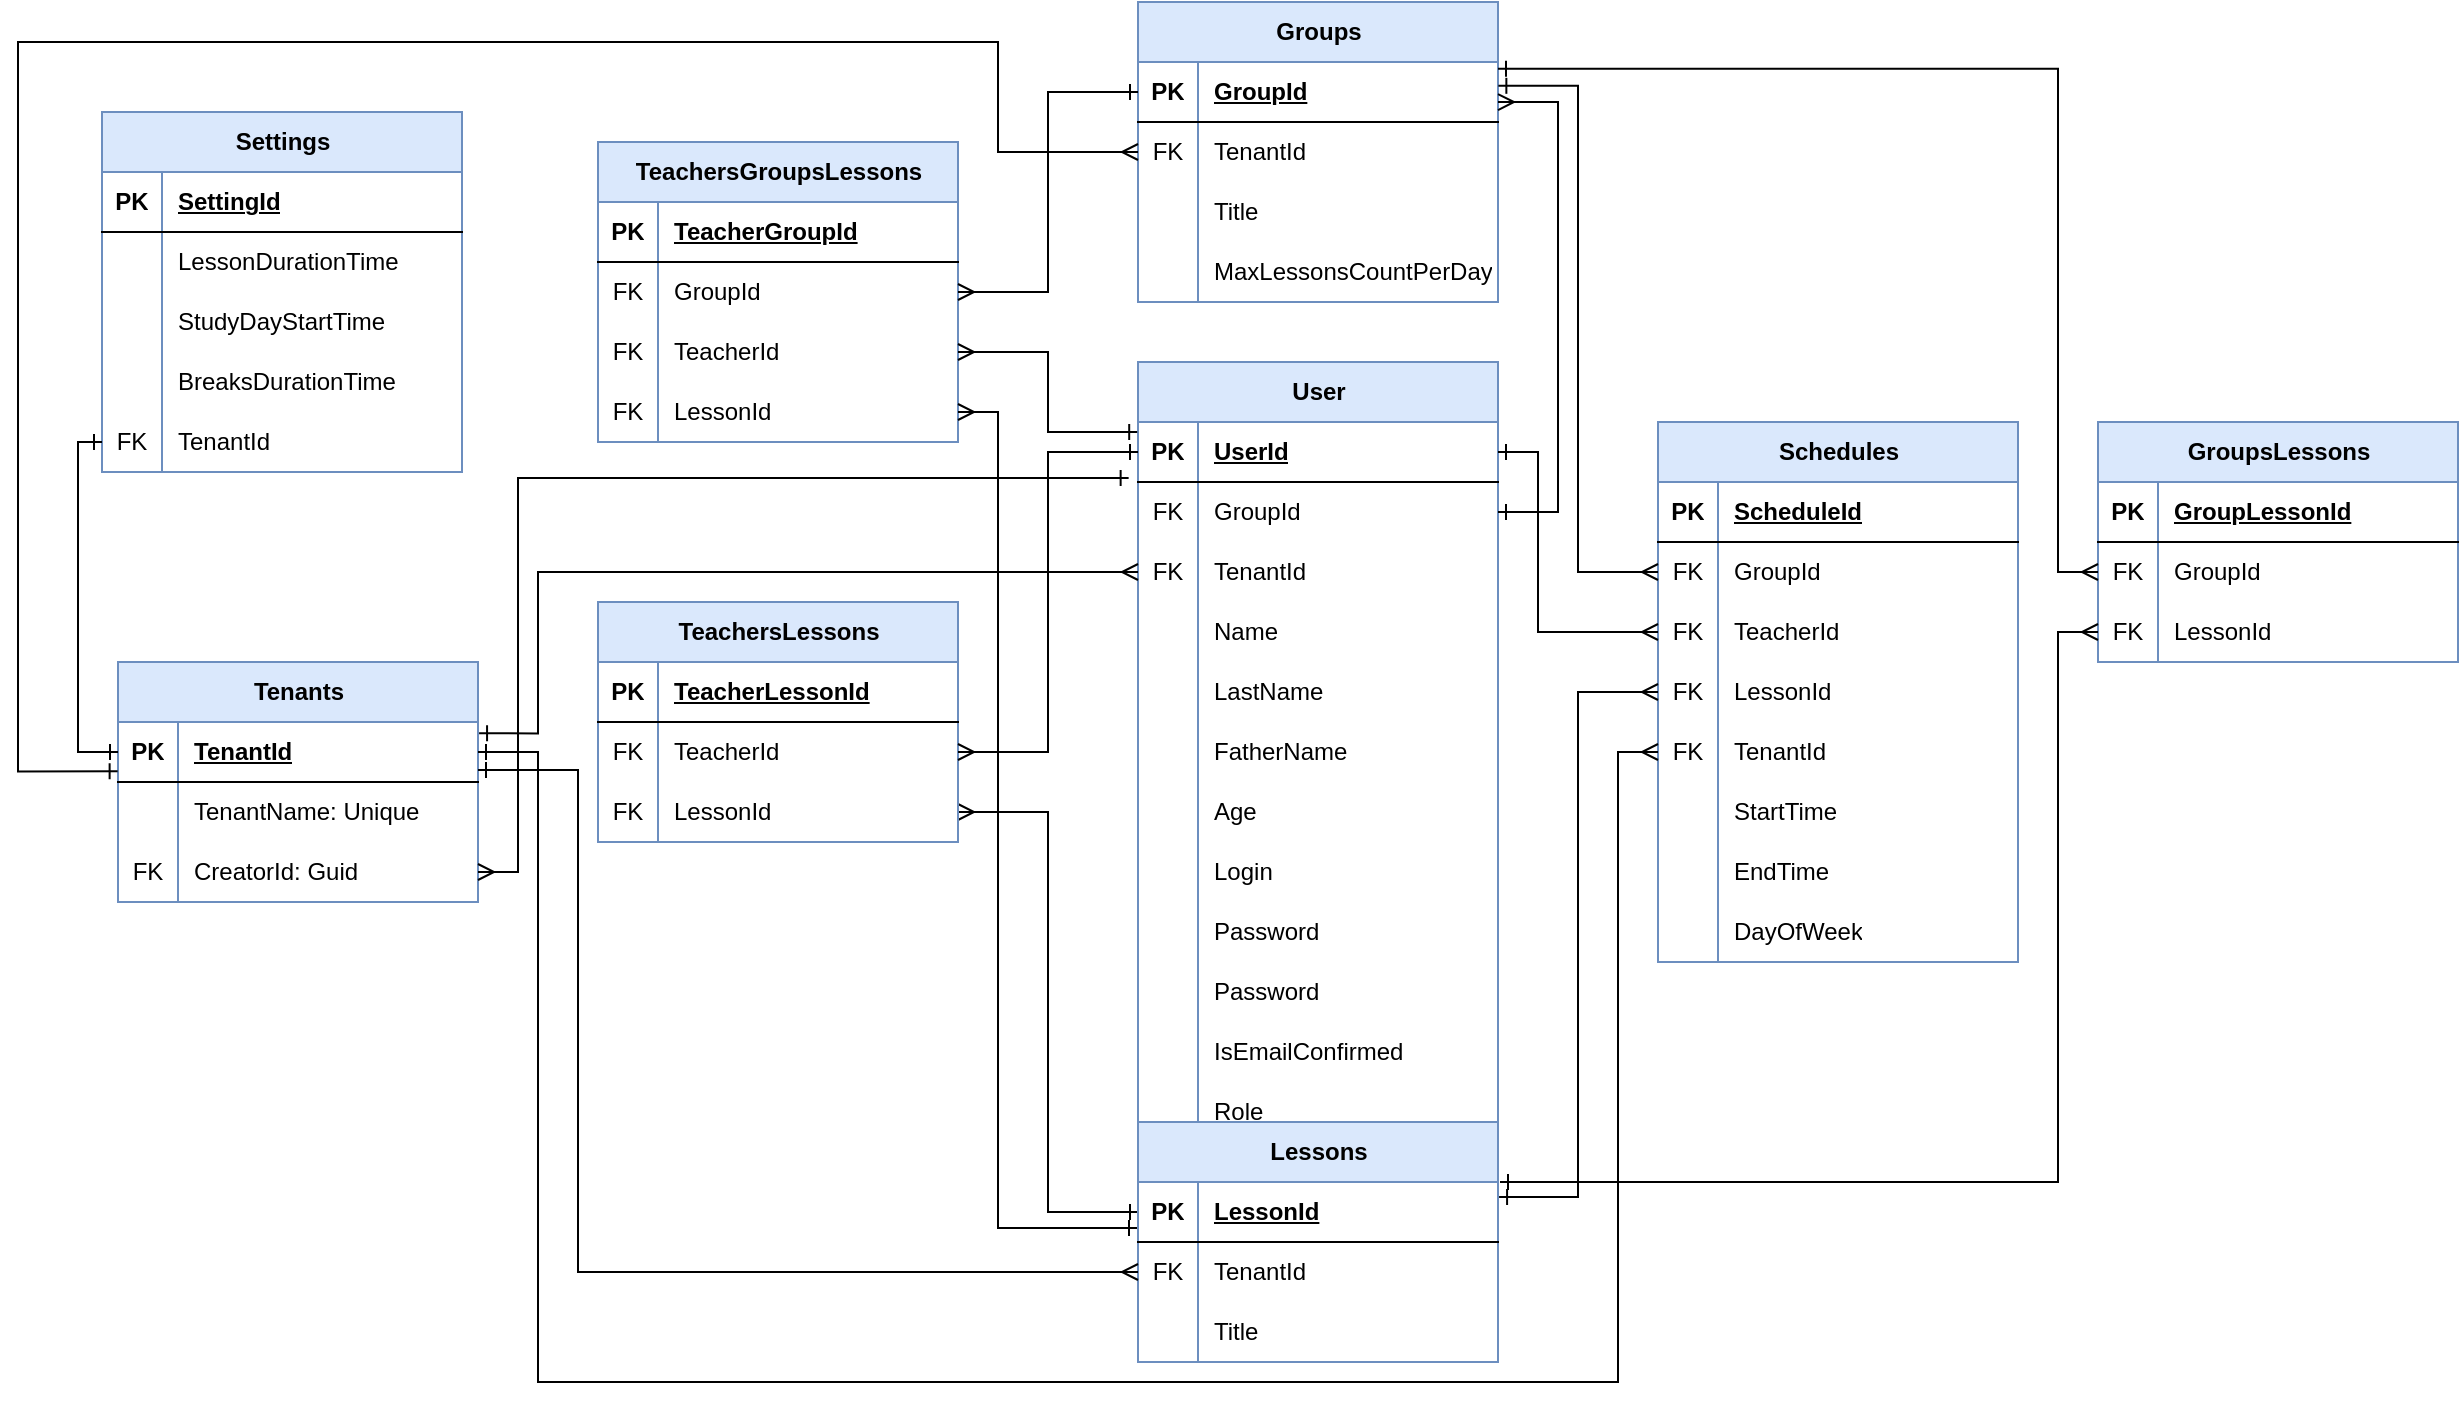 <mxfile version="21.1.1" type="device">
  <diagram name="Страница 1" id="xp99lNxwQrqOJjEbSur0">
    <mxGraphModel dx="1877" dy="1790" grid="1" gridSize="10" guides="1" tooltips="1" connect="1" arrows="1" fold="1" page="1" pageScale="1" pageWidth="827" pageHeight="1169" math="0" shadow="0">
      <root>
        <mxCell id="0" />
        <mxCell id="1" parent="0" />
        <mxCell id="cd_PRRbHBFVUZ8zw7lKQ-27" value="User" style="shape=table;startSize=30;container=1;collapsible=1;childLayout=tableLayout;fixedRows=1;rowLines=0;fontStyle=1;align=center;resizeLast=1;html=1;fillColor=#dae8fc;strokeColor=#6c8ebf;" parent="1" vertex="1">
          <mxGeometry x="110" y="140" width="180" height="390" as="geometry" />
        </mxCell>
        <mxCell id="cd_PRRbHBFVUZ8zw7lKQ-28" value="" style="shape=tableRow;horizontal=0;startSize=0;swimlaneHead=0;swimlaneBody=0;fillColor=none;collapsible=0;dropTarget=0;points=[[0,0.5],[1,0.5]];portConstraint=eastwest;top=0;left=0;right=0;bottom=1;" parent="cd_PRRbHBFVUZ8zw7lKQ-27" vertex="1">
          <mxGeometry y="30" width="180" height="30" as="geometry" />
        </mxCell>
        <mxCell id="cd_PRRbHBFVUZ8zw7lKQ-29" value="PK" style="shape=partialRectangle;connectable=0;fillColor=none;top=0;left=0;bottom=0;right=0;fontStyle=1;overflow=hidden;whiteSpace=wrap;html=1;" parent="cd_PRRbHBFVUZ8zw7lKQ-28" vertex="1">
          <mxGeometry width="30" height="30" as="geometry">
            <mxRectangle width="30" height="30" as="alternateBounds" />
          </mxGeometry>
        </mxCell>
        <mxCell id="cd_PRRbHBFVUZ8zw7lKQ-30" value="UserId" style="shape=partialRectangle;connectable=0;fillColor=none;top=0;left=0;bottom=0;right=0;align=left;spacingLeft=6;fontStyle=5;overflow=hidden;whiteSpace=wrap;html=1;" parent="cd_PRRbHBFVUZ8zw7lKQ-28" vertex="1">
          <mxGeometry x="30" width="150" height="30" as="geometry">
            <mxRectangle width="150" height="30" as="alternateBounds" />
          </mxGeometry>
        </mxCell>
        <mxCell id="kg36RMKMyIXTKyQM40rx-46" value="" style="shape=tableRow;horizontal=0;startSize=0;swimlaneHead=0;swimlaneBody=0;fillColor=none;collapsible=0;dropTarget=0;points=[[0,0.5],[1,0.5]];portConstraint=eastwest;top=0;left=0;right=0;bottom=0;" parent="cd_PRRbHBFVUZ8zw7lKQ-27" vertex="1">
          <mxGeometry y="60" width="180" height="30" as="geometry" />
        </mxCell>
        <mxCell id="kg36RMKMyIXTKyQM40rx-47" value="FK" style="shape=partialRectangle;connectable=0;fillColor=none;top=0;left=0;bottom=0;right=0;editable=1;overflow=hidden;whiteSpace=wrap;html=1;" parent="kg36RMKMyIXTKyQM40rx-46" vertex="1">
          <mxGeometry width="30" height="30" as="geometry">
            <mxRectangle width="30" height="30" as="alternateBounds" />
          </mxGeometry>
        </mxCell>
        <mxCell id="kg36RMKMyIXTKyQM40rx-48" value="GroupId" style="shape=partialRectangle;connectable=0;fillColor=none;top=0;left=0;bottom=0;right=0;align=left;spacingLeft=6;overflow=hidden;whiteSpace=wrap;html=1;" parent="kg36RMKMyIXTKyQM40rx-46" vertex="1">
          <mxGeometry x="30" width="150" height="30" as="geometry">
            <mxRectangle width="150" height="30" as="alternateBounds" />
          </mxGeometry>
        </mxCell>
        <mxCell id="it48wTwYBrKnVcdMtlF0-17" value="" style="shape=tableRow;horizontal=0;startSize=0;swimlaneHead=0;swimlaneBody=0;fillColor=none;collapsible=0;dropTarget=0;points=[[0,0.5],[1,0.5]];portConstraint=eastwest;top=0;left=0;right=0;bottom=0;" parent="cd_PRRbHBFVUZ8zw7lKQ-27" vertex="1">
          <mxGeometry y="90" width="180" height="30" as="geometry" />
        </mxCell>
        <mxCell id="it48wTwYBrKnVcdMtlF0-18" value="FK" style="shape=partialRectangle;connectable=0;fillColor=none;top=0;left=0;bottom=0;right=0;editable=1;overflow=hidden;whiteSpace=wrap;html=1;" parent="it48wTwYBrKnVcdMtlF0-17" vertex="1">
          <mxGeometry width="30" height="30" as="geometry">
            <mxRectangle width="30" height="30" as="alternateBounds" />
          </mxGeometry>
        </mxCell>
        <mxCell id="it48wTwYBrKnVcdMtlF0-19" value="TenantId" style="shape=partialRectangle;connectable=0;fillColor=none;top=0;left=0;bottom=0;right=0;align=left;spacingLeft=6;overflow=hidden;whiteSpace=wrap;html=1;" parent="it48wTwYBrKnVcdMtlF0-17" vertex="1">
          <mxGeometry x="30" width="150" height="30" as="geometry">
            <mxRectangle width="150" height="30" as="alternateBounds" />
          </mxGeometry>
        </mxCell>
        <mxCell id="cd_PRRbHBFVUZ8zw7lKQ-31" value="" style="shape=tableRow;horizontal=0;startSize=0;swimlaneHead=0;swimlaneBody=0;fillColor=none;collapsible=0;dropTarget=0;points=[[0,0.5],[1,0.5]];portConstraint=eastwest;top=0;left=0;right=0;bottom=0;" parent="cd_PRRbHBFVUZ8zw7lKQ-27" vertex="1">
          <mxGeometry y="120" width="180" height="30" as="geometry" />
        </mxCell>
        <mxCell id="cd_PRRbHBFVUZ8zw7lKQ-32" value="" style="shape=partialRectangle;connectable=0;fillColor=none;top=0;left=0;bottom=0;right=0;editable=1;overflow=hidden;whiteSpace=wrap;html=1;" parent="cd_PRRbHBFVUZ8zw7lKQ-31" vertex="1">
          <mxGeometry width="30" height="30" as="geometry">
            <mxRectangle width="30" height="30" as="alternateBounds" />
          </mxGeometry>
        </mxCell>
        <mxCell id="cd_PRRbHBFVUZ8zw7lKQ-33" value="Name" style="shape=partialRectangle;connectable=0;fillColor=none;top=0;left=0;bottom=0;right=0;align=left;spacingLeft=6;overflow=hidden;whiteSpace=wrap;html=1;" parent="cd_PRRbHBFVUZ8zw7lKQ-31" vertex="1">
          <mxGeometry x="30" width="150" height="30" as="geometry">
            <mxRectangle width="150" height="30" as="alternateBounds" />
          </mxGeometry>
        </mxCell>
        <mxCell id="cd_PRRbHBFVUZ8zw7lKQ-34" value="" style="shape=tableRow;horizontal=0;startSize=0;swimlaneHead=0;swimlaneBody=0;fillColor=none;collapsible=0;dropTarget=0;points=[[0,0.5],[1,0.5]];portConstraint=eastwest;top=0;left=0;right=0;bottom=0;" parent="cd_PRRbHBFVUZ8zw7lKQ-27" vertex="1">
          <mxGeometry y="150" width="180" height="30" as="geometry" />
        </mxCell>
        <mxCell id="cd_PRRbHBFVUZ8zw7lKQ-35" value="" style="shape=partialRectangle;connectable=0;fillColor=none;top=0;left=0;bottom=0;right=0;editable=1;overflow=hidden;whiteSpace=wrap;html=1;" parent="cd_PRRbHBFVUZ8zw7lKQ-34" vertex="1">
          <mxGeometry width="30" height="30" as="geometry">
            <mxRectangle width="30" height="30" as="alternateBounds" />
          </mxGeometry>
        </mxCell>
        <mxCell id="cd_PRRbHBFVUZ8zw7lKQ-36" value="LastName" style="shape=partialRectangle;connectable=0;fillColor=none;top=0;left=0;bottom=0;right=0;align=left;spacingLeft=6;overflow=hidden;whiteSpace=wrap;html=1;" parent="cd_PRRbHBFVUZ8zw7lKQ-34" vertex="1">
          <mxGeometry x="30" width="150" height="30" as="geometry">
            <mxRectangle width="150" height="30" as="alternateBounds" />
          </mxGeometry>
        </mxCell>
        <mxCell id="cd_PRRbHBFVUZ8zw7lKQ-52" value="" style="shape=tableRow;horizontal=0;startSize=0;swimlaneHead=0;swimlaneBody=0;fillColor=none;collapsible=0;dropTarget=0;points=[[0,0.5],[1,0.5]];portConstraint=eastwest;top=0;left=0;right=0;bottom=0;" parent="cd_PRRbHBFVUZ8zw7lKQ-27" vertex="1">
          <mxGeometry y="180" width="180" height="30" as="geometry" />
        </mxCell>
        <mxCell id="cd_PRRbHBFVUZ8zw7lKQ-53" value="" style="shape=partialRectangle;connectable=0;fillColor=none;top=0;left=0;bottom=0;right=0;editable=1;overflow=hidden;whiteSpace=wrap;html=1;" parent="cd_PRRbHBFVUZ8zw7lKQ-52" vertex="1">
          <mxGeometry width="30" height="30" as="geometry">
            <mxRectangle width="30" height="30" as="alternateBounds" />
          </mxGeometry>
        </mxCell>
        <mxCell id="cd_PRRbHBFVUZ8zw7lKQ-54" value="FatherName" style="shape=partialRectangle;connectable=0;fillColor=none;top=0;left=0;bottom=0;right=0;align=left;spacingLeft=6;overflow=hidden;whiteSpace=wrap;html=1;" parent="cd_PRRbHBFVUZ8zw7lKQ-52" vertex="1">
          <mxGeometry x="30" width="150" height="30" as="geometry">
            <mxRectangle width="150" height="30" as="alternateBounds" />
          </mxGeometry>
        </mxCell>
        <mxCell id="cd_PRRbHBFVUZ8zw7lKQ-37" value="" style="shape=tableRow;horizontal=0;startSize=0;swimlaneHead=0;swimlaneBody=0;fillColor=none;collapsible=0;dropTarget=0;points=[[0,0.5],[1,0.5]];portConstraint=eastwest;top=0;left=0;right=0;bottom=0;" parent="cd_PRRbHBFVUZ8zw7lKQ-27" vertex="1">
          <mxGeometry y="210" width="180" height="30" as="geometry" />
        </mxCell>
        <mxCell id="cd_PRRbHBFVUZ8zw7lKQ-38" value="" style="shape=partialRectangle;connectable=0;fillColor=none;top=0;left=0;bottom=0;right=0;editable=1;overflow=hidden;whiteSpace=wrap;html=1;" parent="cd_PRRbHBFVUZ8zw7lKQ-37" vertex="1">
          <mxGeometry width="30" height="30" as="geometry">
            <mxRectangle width="30" height="30" as="alternateBounds" />
          </mxGeometry>
        </mxCell>
        <mxCell id="cd_PRRbHBFVUZ8zw7lKQ-39" value="Age" style="shape=partialRectangle;connectable=0;fillColor=none;top=0;left=0;bottom=0;right=0;align=left;spacingLeft=6;overflow=hidden;whiteSpace=wrap;html=1;" parent="cd_PRRbHBFVUZ8zw7lKQ-37" vertex="1">
          <mxGeometry x="30" width="150" height="30" as="geometry">
            <mxRectangle width="150" height="30" as="alternateBounds" />
          </mxGeometry>
        </mxCell>
        <mxCell id="kg36RMKMyIXTKyQM40rx-37" value="" style="shape=tableRow;horizontal=0;startSize=0;swimlaneHead=0;swimlaneBody=0;fillColor=none;collapsible=0;dropTarget=0;points=[[0,0.5],[1,0.5]];portConstraint=eastwest;top=0;left=0;right=0;bottom=0;" parent="cd_PRRbHBFVUZ8zw7lKQ-27" vertex="1">
          <mxGeometry y="240" width="180" height="30" as="geometry" />
        </mxCell>
        <mxCell id="kg36RMKMyIXTKyQM40rx-38" value="" style="shape=partialRectangle;connectable=0;fillColor=none;top=0;left=0;bottom=0;right=0;editable=1;overflow=hidden;whiteSpace=wrap;html=1;" parent="kg36RMKMyIXTKyQM40rx-37" vertex="1">
          <mxGeometry width="30" height="30" as="geometry">
            <mxRectangle width="30" height="30" as="alternateBounds" />
          </mxGeometry>
        </mxCell>
        <mxCell id="kg36RMKMyIXTKyQM40rx-39" value="Login" style="shape=partialRectangle;connectable=0;fillColor=none;top=0;left=0;bottom=0;right=0;align=left;spacingLeft=6;overflow=hidden;whiteSpace=wrap;html=1;" parent="kg36RMKMyIXTKyQM40rx-37" vertex="1">
          <mxGeometry x="30" width="150" height="30" as="geometry">
            <mxRectangle width="150" height="30" as="alternateBounds" />
          </mxGeometry>
        </mxCell>
        <mxCell id="_Or2ueqLj0br7JFqhrzp-5" value="" style="shape=tableRow;horizontal=0;startSize=0;swimlaneHead=0;swimlaneBody=0;fillColor=none;collapsible=0;dropTarget=0;points=[[0,0.5],[1,0.5]];portConstraint=eastwest;top=0;left=0;right=0;bottom=0;" vertex="1" parent="cd_PRRbHBFVUZ8zw7lKQ-27">
          <mxGeometry y="270" width="180" height="30" as="geometry" />
        </mxCell>
        <mxCell id="_Or2ueqLj0br7JFqhrzp-6" value="" style="shape=partialRectangle;connectable=0;fillColor=none;top=0;left=0;bottom=0;right=0;editable=1;overflow=hidden;whiteSpace=wrap;html=1;" vertex="1" parent="_Or2ueqLj0br7JFqhrzp-5">
          <mxGeometry width="30" height="30" as="geometry">
            <mxRectangle width="30" height="30" as="alternateBounds" />
          </mxGeometry>
        </mxCell>
        <mxCell id="_Or2ueqLj0br7JFqhrzp-7" value="Password" style="shape=partialRectangle;connectable=0;fillColor=none;top=0;left=0;bottom=0;right=0;align=left;spacingLeft=6;overflow=hidden;whiteSpace=wrap;html=1;" vertex="1" parent="_Or2ueqLj0br7JFqhrzp-5">
          <mxGeometry x="30" width="150" height="30" as="geometry">
            <mxRectangle width="150" height="30" as="alternateBounds" />
          </mxGeometry>
        </mxCell>
        <mxCell id="kg36RMKMyIXTKyQM40rx-40" value="" style="shape=tableRow;horizontal=0;startSize=0;swimlaneHead=0;swimlaneBody=0;fillColor=none;collapsible=0;dropTarget=0;points=[[0,0.5],[1,0.5]];portConstraint=eastwest;top=0;left=0;right=0;bottom=0;" parent="cd_PRRbHBFVUZ8zw7lKQ-27" vertex="1">
          <mxGeometry y="300" width="180" height="30" as="geometry" />
        </mxCell>
        <mxCell id="kg36RMKMyIXTKyQM40rx-41" value="" style="shape=partialRectangle;connectable=0;fillColor=none;top=0;left=0;bottom=0;right=0;editable=1;overflow=hidden;whiteSpace=wrap;html=1;" parent="kg36RMKMyIXTKyQM40rx-40" vertex="1">
          <mxGeometry width="30" height="30" as="geometry">
            <mxRectangle width="30" height="30" as="alternateBounds" />
          </mxGeometry>
        </mxCell>
        <mxCell id="kg36RMKMyIXTKyQM40rx-42" value="Password" style="shape=partialRectangle;connectable=0;fillColor=none;top=0;left=0;bottom=0;right=0;align=left;spacingLeft=6;overflow=hidden;whiteSpace=wrap;html=1;" parent="kg36RMKMyIXTKyQM40rx-40" vertex="1">
          <mxGeometry x="30" width="150" height="30" as="geometry">
            <mxRectangle width="150" height="30" as="alternateBounds" />
          </mxGeometry>
        </mxCell>
        <mxCell id="kg36RMKMyIXTKyQM40rx-43" value="" style="shape=tableRow;horizontal=0;startSize=0;swimlaneHead=0;swimlaneBody=0;fillColor=none;collapsible=0;dropTarget=0;points=[[0,0.5],[1,0.5]];portConstraint=eastwest;top=0;left=0;right=0;bottom=0;" parent="cd_PRRbHBFVUZ8zw7lKQ-27" vertex="1">
          <mxGeometry y="330" width="180" height="30" as="geometry" />
        </mxCell>
        <mxCell id="kg36RMKMyIXTKyQM40rx-44" value="" style="shape=partialRectangle;connectable=0;fillColor=none;top=0;left=0;bottom=0;right=0;editable=1;overflow=hidden;whiteSpace=wrap;html=1;" parent="kg36RMKMyIXTKyQM40rx-43" vertex="1">
          <mxGeometry width="30" height="30" as="geometry">
            <mxRectangle width="30" height="30" as="alternateBounds" />
          </mxGeometry>
        </mxCell>
        <mxCell id="kg36RMKMyIXTKyQM40rx-45" value="IsEmailConfirmed" style="shape=partialRectangle;connectable=0;fillColor=none;top=0;left=0;bottom=0;right=0;align=left;spacingLeft=6;overflow=hidden;whiteSpace=wrap;html=1;" parent="kg36RMKMyIXTKyQM40rx-43" vertex="1">
          <mxGeometry x="30" width="150" height="30" as="geometry">
            <mxRectangle width="150" height="30" as="alternateBounds" />
          </mxGeometry>
        </mxCell>
        <mxCell id="kg36RMKMyIXTKyQM40rx-80" value="" style="shape=tableRow;horizontal=0;startSize=0;swimlaneHead=0;swimlaneBody=0;fillColor=none;collapsible=0;dropTarget=0;points=[[0,0.5],[1,0.5]];portConstraint=eastwest;top=0;left=0;right=0;bottom=0;" parent="cd_PRRbHBFVUZ8zw7lKQ-27" vertex="1">
          <mxGeometry y="360" width="180" height="30" as="geometry" />
        </mxCell>
        <mxCell id="kg36RMKMyIXTKyQM40rx-81" value="" style="shape=partialRectangle;connectable=0;fillColor=none;top=0;left=0;bottom=0;right=0;editable=1;overflow=hidden;whiteSpace=wrap;html=1;" parent="kg36RMKMyIXTKyQM40rx-80" vertex="1">
          <mxGeometry width="30" height="30" as="geometry">
            <mxRectangle width="30" height="30" as="alternateBounds" />
          </mxGeometry>
        </mxCell>
        <mxCell id="kg36RMKMyIXTKyQM40rx-82" value="Role" style="shape=partialRectangle;connectable=0;fillColor=none;top=0;left=0;bottom=0;right=0;align=left;spacingLeft=6;overflow=hidden;whiteSpace=wrap;html=1;" parent="kg36RMKMyIXTKyQM40rx-80" vertex="1">
          <mxGeometry x="30" width="150" height="30" as="geometry">
            <mxRectangle width="150" height="30" as="alternateBounds" />
          </mxGeometry>
        </mxCell>
        <mxCell id="cd_PRRbHBFVUZ8zw7lKQ-55" value="Groups" style="shape=table;startSize=30;container=1;collapsible=1;childLayout=tableLayout;fixedRows=1;rowLines=0;fontStyle=1;align=center;resizeLast=1;html=1;fillColor=#dae8fc;strokeColor=#6c8ebf;" parent="1" vertex="1">
          <mxGeometry x="110" y="-40" width="180" height="150" as="geometry" />
        </mxCell>
        <mxCell id="cd_PRRbHBFVUZ8zw7lKQ-56" value="" style="shape=tableRow;horizontal=0;startSize=0;swimlaneHead=0;swimlaneBody=0;fillColor=none;collapsible=0;dropTarget=0;points=[[0,0.5],[1,0.5]];portConstraint=eastwest;top=0;left=0;right=0;bottom=1;" parent="cd_PRRbHBFVUZ8zw7lKQ-55" vertex="1">
          <mxGeometry y="30" width="180" height="30" as="geometry" />
        </mxCell>
        <mxCell id="cd_PRRbHBFVUZ8zw7lKQ-57" value="PK" style="shape=partialRectangle;connectable=0;fillColor=none;top=0;left=0;bottom=0;right=0;fontStyle=1;overflow=hidden;whiteSpace=wrap;html=1;" parent="cd_PRRbHBFVUZ8zw7lKQ-56" vertex="1">
          <mxGeometry width="30" height="30" as="geometry">
            <mxRectangle width="30" height="30" as="alternateBounds" />
          </mxGeometry>
        </mxCell>
        <mxCell id="cd_PRRbHBFVUZ8zw7lKQ-58" value="GroupId" style="shape=partialRectangle;connectable=0;fillColor=none;top=0;left=0;bottom=0;right=0;align=left;spacingLeft=6;fontStyle=5;overflow=hidden;whiteSpace=wrap;html=1;" parent="cd_PRRbHBFVUZ8zw7lKQ-56" vertex="1">
          <mxGeometry x="30" width="150" height="30" as="geometry">
            <mxRectangle width="150" height="30" as="alternateBounds" />
          </mxGeometry>
        </mxCell>
        <mxCell id="cd_PRRbHBFVUZ8zw7lKQ-59" value="" style="shape=tableRow;horizontal=0;startSize=0;swimlaneHead=0;swimlaneBody=0;fillColor=none;collapsible=0;dropTarget=0;points=[[0,0.5],[1,0.5]];portConstraint=eastwest;top=0;left=0;right=0;bottom=0;" parent="cd_PRRbHBFVUZ8zw7lKQ-55" vertex="1">
          <mxGeometry y="60" width="180" height="30" as="geometry" />
        </mxCell>
        <mxCell id="cd_PRRbHBFVUZ8zw7lKQ-60" value="FK" style="shape=partialRectangle;connectable=0;fillColor=none;top=0;left=0;bottom=0;right=0;editable=1;overflow=hidden;whiteSpace=wrap;html=1;" parent="cd_PRRbHBFVUZ8zw7lKQ-59" vertex="1">
          <mxGeometry width="30" height="30" as="geometry">
            <mxRectangle width="30" height="30" as="alternateBounds" />
          </mxGeometry>
        </mxCell>
        <mxCell id="cd_PRRbHBFVUZ8zw7lKQ-61" value="TenantId" style="shape=partialRectangle;connectable=0;fillColor=none;top=0;left=0;bottom=0;right=0;align=left;spacingLeft=6;overflow=hidden;whiteSpace=wrap;html=1;" parent="cd_PRRbHBFVUZ8zw7lKQ-59" vertex="1">
          <mxGeometry x="30" width="150" height="30" as="geometry">
            <mxRectangle width="150" height="30" as="alternateBounds" />
          </mxGeometry>
        </mxCell>
        <mxCell id="it48wTwYBrKnVcdMtlF0-51" value="" style="shape=tableRow;horizontal=0;startSize=0;swimlaneHead=0;swimlaneBody=0;fillColor=none;collapsible=0;dropTarget=0;points=[[0,0.5],[1,0.5]];portConstraint=eastwest;top=0;left=0;right=0;bottom=0;" parent="cd_PRRbHBFVUZ8zw7lKQ-55" vertex="1">
          <mxGeometry y="90" width="180" height="30" as="geometry" />
        </mxCell>
        <mxCell id="it48wTwYBrKnVcdMtlF0-52" value="" style="shape=partialRectangle;connectable=0;fillColor=none;top=0;left=0;bottom=0;right=0;editable=1;overflow=hidden;whiteSpace=wrap;html=1;" parent="it48wTwYBrKnVcdMtlF0-51" vertex="1">
          <mxGeometry width="30" height="30" as="geometry">
            <mxRectangle width="30" height="30" as="alternateBounds" />
          </mxGeometry>
        </mxCell>
        <mxCell id="it48wTwYBrKnVcdMtlF0-53" value="Title" style="shape=partialRectangle;connectable=0;fillColor=none;top=0;left=0;bottom=0;right=0;align=left;spacingLeft=6;overflow=hidden;whiteSpace=wrap;html=1;" parent="it48wTwYBrKnVcdMtlF0-51" vertex="1">
          <mxGeometry x="30" width="150" height="30" as="geometry">
            <mxRectangle width="150" height="30" as="alternateBounds" />
          </mxGeometry>
        </mxCell>
        <mxCell id="cd_PRRbHBFVUZ8zw7lKQ-211" value="" style="shape=tableRow;horizontal=0;startSize=0;swimlaneHead=0;swimlaneBody=0;fillColor=none;collapsible=0;dropTarget=0;points=[[0,0.5],[1,0.5]];portConstraint=eastwest;top=0;left=0;right=0;bottom=0;" parent="cd_PRRbHBFVUZ8zw7lKQ-55" vertex="1">
          <mxGeometry y="120" width="180" height="30" as="geometry" />
        </mxCell>
        <mxCell id="cd_PRRbHBFVUZ8zw7lKQ-212" value="" style="shape=partialRectangle;connectable=0;fillColor=none;top=0;left=0;bottom=0;right=0;editable=1;overflow=hidden;whiteSpace=wrap;html=1;" parent="cd_PRRbHBFVUZ8zw7lKQ-211" vertex="1">
          <mxGeometry width="30" height="30" as="geometry">
            <mxRectangle width="30" height="30" as="alternateBounds" />
          </mxGeometry>
        </mxCell>
        <mxCell id="cd_PRRbHBFVUZ8zw7lKQ-213" value="MaxLessonsCountPerDay" style="shape=partialRectangle;connectable=0;fillColor=none;top=0;left=0;bottom=0;right=0;align=left;spacingLeft=6;overflow=hidden;whiteSpace=wrap;html=1;" parent="cd_PRRbHBFVUZ8zw7lKQ-211" vertex="1">
          <mxGeometry x="30" width="150" height="30" as="geometry">
            <mxRectangle width="150" height="30" as="alternateBounds" />
          </mxGeometry>
        </mxCell>
        <mxCell id="cd_PRRbHBFVUZ8zw7lKQ-99" style="edgeStyle=orthogonalEdgeStyle;rounded=0;orthogonalLoop=1;jettySize=auto;html=1;entryX=1;entryY=0.5;entryDx=0;entryDy=0;exitX=0;exitY=0.5;exitDx=0;exitDy=0;endArrow=ERmany;endFill=0;startArrow=ERone;startFill=0;" parent="1" source="cd_PRRbHBFVUZ8zw7lKQ-79" target="cd_PRRbHBFVUZ8zw7lKQ-95" edge="1">
          <mxGeometry relative="1" as="geometry" />
        </mxCell>
        <mxCell id="cd_PRRbHBFVUZ8zw7lKQ-78" value="Lessons" style="shape=table;startSize=30;container=1;collapsible=1;childLayout=tableLayout;fixedRows=1;rowLines=0;fontStyle=1;align=center;resizeLast=1;html=1;fillColor=#dae8fc;strokeColor=#6c8ebf;" parent="1" vertex="1">
          <mxGeometry x="110" y="520" width="180" height="120" as="geometry" />
        </mxCell>
        <mxCell id="cd_PRRbHBFVUZ8zw7lKQ-79" value="" style="shape=tableRow;horizontal=0;startSize=0;swimlaneHead=0;swimlaneBody=0;fillColor=none;collapsible=0;dropTarget=0;points=[[0,0.5],[1,0.5]];portConstraint=eastwest;top=0;left=0;right=0;bottom=1;" parent="cd_PRRbHBFVUZ8zw7lKQ-78" vertex="1">
          <mxGeometry y="30" width="180" height="30" as="geometry" />
        </mxCell>
        <mxCell id="cd_PRRbHBFVUZ8zw7lKQ-80" value="PK" style="shape=partialRectangle;connectable=0;fillColor=none;top=0;left=0;bottom=0;right=0;fontStyle=1;overflow=hidden;whiteSpace=wrap;html=1;" parent="cd_PRRbHBFVUZ8zw7lKQ-79" vertex="1">
          <mxGeometry width="30" height="30" as="geometry">
            <mxRectangle width="30" height="30" as="alternateBounds" />
          </mxGeometry>
        </mxCell>
        <mxCell id="cd_PRRbHBFVUZ8zw7lKQ-81" value="LessonId" style="shape=partialRectangle;connectable=0;fillColor=none;top=0;left=0;bottom=0;right=0;align=left;spacingLeft=6;fontStyle=5;overflow=hidden;whiteSpace=wrap;html=1;" parent="cd_PRRbHBFVUZ8zw7lKQ-79" vertex="1">
          <mxGeometry x="30" width="150" height="30" as="geometry">
            <mxRectangle width="150" height="30" as="alternateBounds" />
          </mxGeometry>
        </mxCell>
        <mxCell id="cd_PRRbHBFVUZ8zw7lKQ-82" value="" style="shape=tableRow;horizontal=0;startSize=0;swimlaneHead=0;swimlaneBody=0;fillColor=none;collapsible=0;dropTarget=0;points=[[0,0.5],[1,0.5]];portConstraint=eastwest;top=0;left=0;right=0;bottom=0;" parent="cd_PRRbHBFVUZ8zw7lKQ-78" vertex="1">
          <mxGeometry y="60" width="180" height="30" as="geometry" />
        </mxCell>
        <mxCell id="cd_PRRbHBFVUZ8zw7lKQ-83" value="FK" style="shape=partialRectangle;connectable=0;fillColor=none;top=0;left=0;bottom=0;right=0;editable=1;overflow=hidden;whiteSpace=wrap;html=1;" parent="cd_PRRbHBFVUZ8zw7lKQ-82" vertex="1">
          <mxGeometry width="30" height="30" as="geometry">
            <mxRectangle width="30" height="30" as="alternateBounds" />
          </mxGeometry>
        </mxCell>
        <mxCell id="cd_PRRbHBFVUZ8zw7lKQ-84" value="TenantId" style="shape=partialRectangle;connectable=0;fillColor=none;top=0;left=0;bottom=0;right=0;align=left;spacingLeft=6;overflow=hidden;whiteSpace=wrap;html=1;" parent="cd_PRRbHBFVUZ8zw7lKQ-82" vertex="1">
          <mxGeometry x="30" width="150" height="30" as="geometry">
            <mxRectangle width="150" height="30" as="alternateBounds" />
          </mxGeometry>
        </mxCell>
        <mxCell id="it48wTwYBrKnVcdMtlF0-21" value="" style="shape=tableRow;horizontal=0;startSize=0;swimlaneHead=0;swimlaneBody=0;fillColor=none;collapsible=0;dropTarget=0;points=[[0,0.5],[1,0.5]];portConstraint=eastwest;top=0;left=0;right=0;bottom=0;" parent="cd_PRRbHBFVUZ8zw7lKQ-78" vertex="1">
          <mxGeometry y="90" width="180" height="30" as="geometry" />
        </mxCell>
        <mxCell id="it48wTwYBrKnVcdMtlF0-22" value="" style="shape=partialRectangle;connectable=0;fillColor=none;top=0;left=0;bottom=0;right=0;editable=1;overflow=hidden;whiteSpace=wrap;html=1;" parent="it48wTwYBrKnVcdMtlF0-21" vertex="1">
          <mxGeometry width="30" height="30" as="geometry">
            <mxRectangle width="30" height="30" as="alternateBounds" />
          </mxGeometry>
        </mxCell>
        <mxCell id="it48wTwYBrKnVcdMtlF0-23" value="Title" style="shape=partialRectangle;connectable=0;fillColor=none;top=0;left=0;bottom=0;right=0;align=left;spacingLeft=6;overflow=hidden;whiteSpace=wrap;html=1;" parent="it48wTwYBrKnVcdMtlF0-21" vertex="1">
          <mxGeometry x="30" width="150" height="30" as="geometry">
            <mxRectangle width="150" height="30" as="alternateBounds" />
          </mxGeometry>
        </mxCell>
        <mxCell id="cd_PRRbHBFVUZ8zw7lKQ-88" value="TeachersLessons" style="shape=table;startSize=30;container=1;collapsible=1;childLayout=tableLayout;fixedRows=1;rowLines=0;fontStyle=1;align=center;resizeLast=1;html=1;fillColor=#dae8fc;strokeColor=#6c8ebf;" parent="1" vertex="1">
          <mxGeometry x="-160" y="260" width="180" height="120" as="geometry" />
        </mxCell>
        <mxCell id="cd_PRRbHBFVUZ8zw7lKQ-89" value="" style="shape=tableRow;horizontal=0;startSize=0;swimlaneHead=0;swimlaneBody=0;fillColor=none;collapsible=0;dropTarget=0;points=[[0,0.5],[1,0.5]];portConstraint=eastwest;top=0;left=0;right=0;bottom=1;" parent="cd_PRRbHBFVUZ8zw7lKQ-88" vertex="1">
          <mxGeometry y="30" width="180" height="30" as="geometry" />
        </mxCell>
        <mxCell id="cd_PRRbHBFVUZ8zw7lKQ-90" value="PK" style="shape=partialRectangle;connectable=0;fillColor=none;top=0;left=0;bottom=0;right=0;fontStyle=1;overflow=hidden;whiteSpace=wrap;html=1;" parent="cd_PRRbHBFVUZ8zw7lKQ-89" vertex="1">
          <mxGeometry width="30" height="30" as="geometry">
            <mxRectangle width="30" height="30" as="alternateBounds" />
          </mxGeometry>
        </mxCell>
        <mxCell id="cd_PRRbHBFVUZ8zw7lKQ-91" value="TeacherLessonId" style="shape=partialRectangle;connectable=0;fillColor=none;top=0;left=0;bottom=0;right=0;align=left;spacingLeft=6;fontStyle=5;overflow=hidden;whiteSpace=wrap;html=1;" parent="cd_PRRbHBFVUZ8zw7lKQ-89" vertex="1">
          <mxGeometry x="30" width="150" height="30" as="geometry">
            <mxRectangle width="150" height="30" as="alternateBounds" />
          </mxGeometry>
        </mxCell>
        <mxCell id="cd_PRRbHBFVUZ8zw7lKQ-92" value="" style="shape=tableRow;horizontal=0;startSize=0;swimlaneHead=0;swimlaneBody=0;fillColor=none;collapsible=0;dropTarget=0;points=[[0,0.5],[1,0.5]];portConstraint=eastwest;top=0;left=0;right=0;bottom=0;" parent="cd_PRRbHBFVUZ8zw7lKQ-88" vertex="1">
          <mxGeometry y="60" width="180" height="30" as="geometry" />
        </mxCell>
        <mxCell id="cd_PRRbHBFVUZ8zw7lKQ-93" value="FK" style="shape=partialRectangle;connectable=0;fillColor=none;top=0;left=0;bottom=0;right=0;editable=1;overflow=hidden;whiteSpace=wrap;html=1;" parent="cd_PRRbHBFVUZ8zw7lKQ-92" vertex="1">
          <mxGeometry width="30" height="30" as="geometry">
            <mxRectangle width="30" height="30" as="alternateBounds" />
          </mxGeometry>
        </mxCell>
        <mxCell id="cd_PRRbHBFVUZ8zw7lKQ-94" value="TeacherId" style="shape=partialRectangle;connectable=0;fillColor=none;top=0;left=0;bottom=0;right=0;align=left;spacingLeft=6;overflow=hidden;whiteSpace=wrap;html=1;" parent="cd_PRRbHBFVUZ8zw7lKQ-92" vertex="1">
          <mxGeometry x="30" width="150" height="30" as="geometry">
            <mxRectangle width="150" height="30" as="alternateBounds" />
          </mxGeometry>
        </mxCell>
        <mxCell id="cd_PRRbHBFVUZ8zw7lKQ-95" value="" style="shape=tableRow;horizontal=0;startSize=0;swimlaneHead=0;swimlaneBody=0;fillColor=none;collapsible=0;dropTarget=0;points=[[0,0.5],[1,0.5]];portConstraint=eastwest;top=0;left=0;right=0;bottom=0;" parent="cd_PRRbHBFVUZ8zw7lKQ-88" vertex="1">
          <mxGeometry y="90" width="180" height="30" as="geometry" />
        </mxCell>
        <mxCell id="cd_PRRbHBFVUZ8zw7lKQ-96" value="FK" style="shape=partialRectangle;connectable=0;fillColor=none;top=0;left=0;bottom=0;right=0;editable=1;overflow=hidden;whiteSpace=wrap;html=1;" parent="cd_PRRbHBFVUZ8zw7lKQ-95" vertex="1">
          <mxGeometry width="30" height="30" as="geometry">
            <mxRectangle width="30" height="30" as="alternateBounds" />
          </mxGeometry>
        </mxCell>
        <mxCell id="cd_PRRbHBFVUZ8zw7lKQ-97" value="LessonId" style="shape=partialRectangle;connectable=0;fillColor=none;top=0;left=0;bottom=0;right=0;align=left;spacingLeft=6;overflow=hidden;whiteSpace=wrap;html=1;" parent="cd_PRRbHBFVUZ8zw7lKQ-95" vertex="1">
          <mxGeometry x="30" width="150" height="30" as="geometry">
            <mxRectangle width="150" height="30" as="alternateBounds" />
          </mxGeometry>
        </mxCell>
        <mxCell id="cd_PRRbHBFVUZ8zw7lKQ-98" style="edgeStyle=orthogonalEdgeStyle;rounded=0;orthogonalLoop=1;jettySize=auto;html=1;entryX=1;entryY=0.5;entryDx=0;entryDy=0;endArrow=ERmany;endFill=0;startArrow=ERone;startFill=0;exitX=0;exitY=0.5;exitDx=0;exitDy=0;" parent="1" source="cd_PRRbHBFVUZ8zw7lKQ-28" target="cd_PRRbHBFVUZ8zw7lKQ-92" edge="1">
          <mxGeometry relative="1" as="geometry">
            <mxPoint x="100" y="200" as="sourcePoint" />
          </mxGeometry>
        </mxCell>
        <mxCell id="cd_PRRbHBFVUZ8zw7lKQ-109" value="Schedules" style="shape=table;startSize=30;container=1;collapsible=1;childLayout=tableLayout;fixedRows=1;rowLines=0;fontStyle=1;align=center;resizeLast=1;html=1;fillColor=#dae8fc;strokeColor=#6c8ebf;" parent="1" vertex="1">
          <mxGeometry x="370" y="170" width="180" height="270" as="geometry" />
        </mxCell>
        <mxCell id="cd_PRRbHBFVUZ8zw7lKQ-110" value="" style="shape=tableRow;horizontal=0;startSize=0;swimlaneHead=0;swimlaneBody=0;fillColor=none;collapsible=0;dropTarget=0;points=[[0,0.5],[1,0.5]];portConstraint=eastwest;top=0;left=0;right=0;bottom=1;" parent="cd_PRRbHBFVUZ8zw7lKQ-109" vertex="1">
          <mxGeometry y="30" width="180" height="30" as="geometry" />
        </mxCell>
        <mxCell id="cd_PRRbHBFVUZ8zw7lKQ-111" value="PK" style="shape=partialRectangle;connectable=0;fillColor=none;top=0;left=0;bottom=0;right=0;fontStyle=1;overflow=hidden;whiteSpace=wrap;html=1;" parent="cd_PRRbHBFVUZ8zw7lKQ-110" vertex="1">
          <mxGeometry width="30" height="30" as="geometry">
            <mxRectangle width="30" height="30" as="alternateBounds" />
          </mxGeometry>
        </mxCell>
        <mxCell id="cd_PRRbHBFVUZ8zw7lKQ-112" value="ScheduleId" style="shape=partialRectangle;connectable=0;fillColor=none;top=0;left=0;bottom=0;right=0;align=left;spacingLeft=6;fontStyle=5;overflow=hidden;whiteSpace=wrap;html=1;" parent="cd_PRRbHBFVUZ8zw7lKQ-110" vertex="1">
          <mxGeometry x="30" width="150" height="30" as="geometry">
            <mxRectangle width="150" height="30" as="alternateBounds" />
          </mxGeometry>
        </mxCell>
        <mxCell id="cd_PRRbHBFVUZ8zw7lKQ-119" value="" style="shape=tableRow;horizontal=0;startSize=0;swimlaneHead=0;swimlaneBody=0;fillColor=none;collapsible=0;dropTarget=0;points=[[0,0.5],[1,0.5]];portConstraint=eastwest;top=0;left=0;right=0;bottom=0;" parent="cd_PRRbHBFVUZ8zw7lKQ-109" vertex="1">
          <mxGeometry y="60" width="180" height="30" as="geometry" />
        </mxCell>
        <mxCell id="cd_PRRbHBFVUZ8zw7lKQ-120" value="FK" style="shape=partialRectangle;connectable=0;fillColor=none;top=0;left=0;bottom=0;right=0;editable=1;overflow=hidden;whiteSpace=wrap;html=1;" parent="cd_PRRbHBFVUZ8zw7lKQ-119" vertex="1">
          <mxGeometry width="30" height="30" as="geometry">
            <mxRectangle width="30" height="30" as="alternateBounds" />
          </mxGeometry>
        </mxCell>
        <mxCell id="cd_PRRbHBFVUZ8zw7lKQ-121" value="GroupId" style="shape=partialRectangle;connectable=0;fillColor=none;top=0;left=0;bottom=0;right=0;align=left;spacingLeft=6;overflow=hidden;whiteSpace=wrap;html=1;" parent="cd_PRRbHBFVUZ8zw7lKQ-119" vertex="1">
          <mxGeometry x="30" width="150" height="30" as="geometry">
            <mxRectangle width="150" height="30" as="alternateBounds" />
          </mxGeometry>
        </mxCell>
        <mxCell id="cd_PRRbHBFVUZ8zw7lKQ-116" value="" style="shape=tableRow;horizontal=0;startSize=0;swimlaneHead=0;swimlaneBody=0;fillColor=none;collapsible=0;dropTarget=0;points=[[0,0.5],[1,0.5]];portConstraint=eastwest;top=0;left=0;right=0;bottom=0;" parent="cd_PRRbHBFVUZ8zw7lKQ-109" vertex="1">
          <mxGeometry y="90" width="180" height="30" as="geometry" />
        </mxCell>
        <mxCell id="cd_PRRbHBFVUZ8zw7lKQ-117" value="FK" style="shape=partialRectangle;connectable=0;fillColor=none;top=0;left=0;bottom=0;right=0;editable=1;overflow=hidden;whiteSpace=wrap;html=1;" parent="cd_PRRbHBFVUZ8zw7lKQ-116" vertex="1">
          <mxGeometry width="30" height="30" as="geometry">
            <mxRectangle width="30" height="30" as="alternateBounds" />
          </mxGeometry>
        </mxCell>
        <mxCell id="cd_PRRbHBFVUZ8zw7lKQ-118" value="TeacherId" style="shape=partialRectangle;connectable=0;fillColor=none;top=0;left=0;bottom=0;right=0;align=left;spacingLeft=6;overflow=hidden;whiteSpace=wrap;html=1;" parent="cd_PRRbHBFVUZ8zw7lKQ-116" vertex="1">
          <mxGeometry x="30" width="150" height="30" as="geometry">
            <mxRectangle width="150" height="30" as="alternateBounds" />
          </mxGeometry>
        </mxCell>
        <mxCell id="cd_PRRbHBFVUZ8zw7lKQ-113" value="" style="shape=tableRow;horizontal=0;startSize=0;swimlaneHead=0;swimlaneBody=0;fillColor=none;collapsible=0;dropTarget=0;points=[[0,0.5],[1,0.5]];portConstraint=eastwest;top=0;left=0;right=0;bottom=0;" parent="cd_PRRbHBFVUZ8zw7lKQ-109" vertex="1">
          <mxGeometry y="120" width="180" height="30" as="geometry" />
        </mxCell>
        <mxCell id="cd_PRRbHBFVUZ8zw7lKQ-114" value="FK" style="shape=partialRectangle;connectable=0;fillColor=none;top=0;left=0;bottom=0;right=0;editable=1;overflow=hidden;whiteSpace=wrap;html=1;" parent="cd_PRRbHBFVUZ8zw7lKQ-113" vertex="1">
          <mxGeometry width="30" height="30" as="geometry">
            <mxRectangle width="30" height="30" as="alternateBounds" />
          </mxGeometry>
        </mxCell>
        <mxCell id="cd_PRRbHBFVUZ8zw7lKQ-115" value="LessonId" style="shape=partialRectangle;connectable=0;fillColor=none;top=0;left=0;bottom=0;right=0;align=left;spacingLeft=6;overflow=hidden;whiteSpace=wrap;html=1;" parent="cd_PRRbHBFVUZ8zw7lKQ-113" vertex="1">
          <mxGeometry x="30" width="150" height="30" as="geometry">
            <mxRectangle width="150" height="30" as="alternateBounds" />
          </mxGeometry>
        </mxCell>
        <mxCell id="it48wTwYBrKnVcdMtlF0-46" value="" style="shape=tableRow;horizontal=0;startSize=0;swimlaneHead=0;swimlaneBody=0;fillColor=none;collapsible=0;dropTarget=0;points=[[0,0.5],[1,0.5]];portConstraint=eastwest;top=0;left=0;right=0;bottom=0;" parent="cd_PRRbHBFVUZ8zw7lKQ-109" vertex="1">
          <mxGeometry y="150" width="180" height="30" as="geometry" />
        </mxCell>
        <mxCell id="it48wTwYBrKnVcdMtlF0-47" value="FK" style="shape=partialRectangle;connectable=0;fillColor=none;top=0;left=0;bottom=0;right=0;editable=1;overflow=hidden;whiteSpace=wrap;html=1;" parent="it48wTwYBrKnVcdMtlF0-46" vertex="1">
          <mxGeometry width="30" height="30" as="geometry">
            <mxRectangle width="30" height="30" as="alternateBounds" />
          </mxGeometry>
        </mxCell>
        <mxCell id="it48wTwYBrKnVcdMtlF0-48" value="TenantId" style="shape=partialRectangle;connectable=0;fillColor=none;top=0;left=0;bottom=0;right=0;align=left;spacingLeft=6;overflow=hidden;whiteSpace=wrap;html=1;" parent="it48wTwYBrKnVcdMtlF0-46" vertex="1">
          <mxGeometry x="30" width="150" height="30" as="geometry">
            <mxRectangle width="150" height="30" as="alternateBounds" />
          </mxGeometry>
        </mxCell>
        <mxCell id="cd_PRRbHBFVUZ8zw7lKQ-122" value="" style="shape=tableRow;horizontal=0;startSize=0;swimlaneHead=0;swimlaneBody=0;fillColor=none;collapsible=0;dropTarget=0;points=[[0,0.5],[1,0.5]];portConstraint=eastwest;top=0;left=0;right=0;bottom=0;" parent="cd_PRRbHBFVUZ8zw7lKQ-109" vertex="1">
          <mxGeometry y="180" width="180" height="30" as="geometry" />
        </mxCell>
        <mxCell id="cd_PRRbHBFVUZ8zw7lKQ-123" value="" style="shape=partialRectangle;connectable=0;fillColor=none;top=0;left=0;bottom=0;right=0;editable=1;overflow=hidden;whiteSpace=wrap;html=1;" parent="cd_PRRbHBFVUZ8zw7lKQ-122" vertex="1">
          <mxGeometry width="30" height="30" as="geometry">
            <mxRectangle width="30" height="30" as="alternateBounds" />
          </mxGeometry>
        </mxCell>
        <mxCell id="cd_PRRbHBFVUZ8zw7lKQ-124" value="StartTime" style="shape=partialRectangle;connectable=0;fillColor=none;top=0;left=0;bottom=0;right=0;align=left;spacingLeft=6;overflow=hidden;whiteSpace=wrap;html=1;" parent="cd_PRRbHBFVUZ8zw7lKQ-122" vertex="1">
          <mxGeometry x="30" width="150" height="30" as="geometry">
            <mxRectangle width="150" height="30" as="alternateBounds" />
          </mxGeometry>
        </mxCell>
        <mxCell id="cd_PRRbHBFVUZ8zw7lKQ-125" value="" style="shape=tableRow;horizontal=0;startSize=0;swimlaneHead=0;swimlaneBody=0;fillColor=none;collapsible=0;dropTarget=0;points=[[0,0.5],[1,0.5]];portConstraint=eastwest;top=0;left=0;right=0;bottom=0;" parent="cd_PRRbHBFVUZ8zw7lKQ-109" vertex="1">
          <mxGeometry y="210" width="180" height="30" as="geometry" />
        </mxCell>
        <mxCell id="cd_PRRbHBFVUZ8zw7lKQ-126" value="" style="shape=partialRectangle;connectable=0;fillColor=none;top=0;left=0;bottom=0;right=0;editable=1;overflow=hidden;whiteSpace=wrap;html=1;" parent="cd_PRRbHBFVUZ8zw7lKQ-125" vertex="1">
          <mxGeometry width="30" height="30" as="geometry">
            <mxRectangle width="30" height="30" as="alternateBounds" />
          </mxGeometry>
        </mxCell>
        <mxCell id="cd_PRRbHBFVUZ8zw7lKQ-127" value="EndTime" style="shape=partialRectangle;connectable=0;fillColor=none;top=0;left=0;bottom=0;right=0;align=left;spacingLeft=6;overflow=hidden;whiteSpace=wrap;html=1;" parent="cd_PRRbHBFVUZ8zw7lKQ-125" vertex="1">
          <mxGeometry x="30" width="150" height="30" as="geometry">
            <mxRectangle width="150" height="30" as="alternateBounds" />
          </mxGeometry>
        </mxCell>
        <mxCell id="cd_PRRbHBFVUZ8zw7lKQ-217" value="" style="shape=tableRow;horizontal=0;startSize=0;swimlaneHead=0;swimlaneBody=0;fillColor=none;collapsible=0;dropTarget=0;points=[[0,0.5],[1,0.5]];portConstraint=eastwest;top=0;left=0;right=0;bottom=0;" parent="cd_PRRbHBFVUZ8zw7lKQ-109" vertex="1">
          <mxGeometry y="240" width="180" height="30" as="geometry" />
        </mxCell>
        <mxCell id="cd_PRRbHBFVUZ8zw7lKQ-218" value="" style="shape=partialRectangle;connectable=0;fillColor=none;top=0;left=0;bottom=0;right=0;editable=1;overflow=hidden;whiteSpace=wrap;html=1;" parent="cd_PRRbHBFVUZ8zw7lKQ-217" vertex="1">
          <mxGeometry width="30" height="30" as="geometry">
            <mxRectangle width="30" height="30" as="alternateBounds" />
          </mxGeometry>
        </mxCell>
        <mxCell id="cd_PRRbHBFVUZ8zw7lKQ-219" value="DayOfWeek" style="shape=partialRectangle;connectable=0;fillColor=none;top=0;left=0;bottom=0;right=0;align=left;spacingLeft=6;overflow=hidden;whiteSpace=wrap;html=1;" parent="cd_PRRbHBFVUZ8zw7lKQ-217" vertex="1">
          <mxGeometry x="30" width="150" height="30" as="geometry">
            <mxRectangle width="150" height="30" as="alternateBounds" />
          </mxGeometry>
        </mxCell>
        <mxCell id="cd_PRRbHBFVUZ8zw7lKQ-132" value="TeachersGroupsLessons" style="shape=table;startSize=30;container=1;collapsible=1;childLayout=tableLayout;fixedRows=1;rowLines=0;fontStyle=1;align=center;resizeLast=1;html=1;fillColor=#dae8fc;strokeColor=#6c8ebf;" parent="1" vertex="1">
          <mxGeometry x="-160" y="30" width="180" height="150.0" as="geometry" />
        </mxCell>
        <mxCell id="cd_PRRbHBFVUZ8zw7lKQ-133" value="" style="shape=tableRow;horizontal=0;startSize=0;swimlaneHead=0;swimlaneBody=0;fillColor=none;collapsible=0;dropTarget=0;points=[[0,0.5],[1,0.5]];portConstraint=eastwest;top=0;left=0;right=0;bottom=1;" parent="cd_PRRbHBFVUZ8zw7lKQ-132" vertex="1">
          <mxGeometry y="30" width="180" height="30" as="geometry" />
        </mxCell>
        <mxCell id="cd_PRRbHBFVUZ8zw7lKQ-134" value="PK" style="shape=partialRectangle;connectable=0;fillColor=none;top=0;left=0;bottom=0;right=0;fontStyle=1;overflow=hidden;whiteSpace=wrap;html=1;" parent="cd_PRRbHBFVUZ8zw7lKQ-133" vertex="1">
          <mxGeometry width="30" height="30" as="geometry">
            <mxRectangle width="30" height="30" as="alternateBounds" />
          </mxGeometry>
        </mxCell>
        <mxCell id="cd_PRRbHBFVUZ8zw7lKQ-135" value="TeacherGroupId" style="shape=partialRectangle;connectable=0;fillColor=none;top=0;left=0;bottom=0;right=0;align=left;spacingLeft=6;fontStyle=5;overflow=hidden;whiteSpace=wrap;html=1;" parent="cd_PRRbHBFVUZ8zw7lKQ-133" vertex="1">
          <mxGeometry x="30" width="150" height="30" as="geometry">
            <mxRectangle width="150" height="30" as="alternateBounds" />
          </mxGeometry>
        </mxCell>
        <mxCell id="cd_PRRbHBFVUZ8zw7lKQ-139" value="" style="shape=tableRow;horizontal=0;startSize=0;swimlaneHead=0;swimlaneBody=0;fillColor=none;collapsible=0;dropTarget=0;points=[[0,0.5],[1,0.5]];portConstraint=eastwest;top=0;left=0;right=0;bottom=0;" parent="cd_PRRbHBFVUZ8zw7lKQ-132" vertex="1">
          <mxGeometry y="60" width="180" height="30" as="geometry" />
        </mxCell>
        <mxCell id="cd_PRRbHBFVUZ8zw7lKQ-140" value="FK" style="shape=partialRectangle;connectable=0;fillColor=none;top=0;left=0;bottom=0;right=0;editable=1;overflow=hidden;whiteSpace=wrap;html=1;" parent="cd_PRRbHBFVUZ8zw7lKQ-139" vertex="1">
          <mxGeometry width="30" height="30" as="geometry">
            <mxRectangle width="30" height="30" as="alternateBounds" />
          </mxGeometry>
        </mxCell>
        <mxCell id="cd_PRRbHBFVUZ8zw7lKQ-141" value="GroupId" style="shape=partialRectangle;connectable=0;fillColor=none;top=0;left=0;bottom=0;right=0;align=left;spacingLeft=6;overflow=hidden;whiteSpace=wrap;html=1;" parent="cd_PRRbHBFVUZ8zw7lKQ-139" vertex="1">
          <mxGeometry x="30" width="150" height="30" as="geometry">
            <mxRectangle width="150" height="30" as="alternateBounds" />
          </mxGeometry>
        </mxCell>
        <mxCell id="cd_PRRbHBFVUZ8zw7lKQ-136" value="" style="shape=tableRow;horizontal=0;startSize=0;swimlaneHead=0;swimlaneBody=0;fillColor=none;collapsible=0;dropTarget=0;points=[[0,0.5],[1,0.5]];portConstraint=eastwest;top=0;left=0;right=0;bottom=0;" parent="cd_PRRbHBFVUZ8zw7lKQ-132" vertex="1">
          <mxGeometry y="90" width="180" height="30" as="geometry" />
        </mxCell>
        <mxCell id="cd_PRRbHBFVUZ8zw7lKQ-137" value="FK" style="shape=partialRectangle;connectable=0;fillColor=none;top=0;left=0;bottom=0;right=0;editable=1;overflow=hidden;whiteSpace=wrap;html=1;" parent="cd_PRRbHBFVUZ8zw7lKQ-136" vertex="1">
          <mxGeometry width="30" height="30" as="geometry">
            <mxRectangle width="30" height="30" as="alternateBounds" />
          </mxGeometry>
        </mxCell>
        <mxCell id="cd_PRRbHBFVUZ8zw7lKQ-138" value="TeacherId" style="shape=partialRectangle;connectable=0;fillColor=none;top=0;left=0;bottom=0;right=0;align=left;spacingLeft=6;overflow=hidden;whiteSpace=wrap;html=1;" parent="cd_PRRbHBFVUZ8zw7lKQ-136" vertex="1">
          <mxGeometry x="30" width="150" height="30" as="geometry">
            <mxRectangle width="150" height="30" as="alternateBounds" />
          </mxGeometry>
        </mxCell>
        <mxCell id="_Or2ueqLj0br7JFqhrzp-1" value="" style="shape=tableRow;horizontal=0;startSize=0;swimlaneHead=0;swimlaneBody=0;fillColor=none;collapsible=0;dropTarget=0;points=[[0,0.5],[1,0.5]];portConstraint=eastwest;top=0;left=0;right=0;bottom=0;" vertex="1" parent="cd_PRRbHBFVUZ8zw7lKQ-132">
          <mxGeometry y="120" width="180" height="30" as="geometry" />
        </mxCell>
        <mxCell id="_Or2ueqLj0br7JFqhrzp-2" value="FK" style="shape=partialRectangle;connectable=0;fillColor=none;top=0;left=0;bottom=0;right=0;editable=1;overflow=hidden;whiteSpace=wrap;html=1;" vertex="1" parent="_Or2ueqLj0br7JFqhrzp-1">
          <mxGeometry width="30" height="30" as="geometry">
            <mxRectangle width="30" height="30" as="alternateBounds" />
          </mxGeometry>
        </mxCell>
        <mxCell id="_Or2ueqLj0br7JFqhrzp-3" value="LessonId" style="shape=partialRectangle;connectable=0;fillColor=none;top=0;left=0;bottom=0;right=0;align=left;spacingLeft=6;overflow=hidden;whiteSpace=wrap;html=1;" vertex="1" parent="_Or2ueqLj0br7JFqhrzp-1">
          <mxGeometry x="30" width="150" height="30" as="geometry">
            <mxRectangle width="150" height="30" as="alternateBounds" />
          </mxGeometry>
        </mxCell>
        <mxCell id="cd_PRRbHBFVUZ8zw7lKQ-156" style="edgeStyle=orthogonalEdgeStyle;rounded=0;orthogonalLoop=1;jettySize=auto;html=1;entryX=0;entryY=0.5;entryDx=0;entryDy=0;endArrow=ERone;endFill=0;startArrow=ERmany;startFill=0;" parent="1" source="cd_PRRbHBFVUZ8zw7lKQ-139" target="cd_PRRbHBFVUZ8zw7lKQ-56" edge="1">
          <mxGeometry relative="1" as="geometry" />
        </mxCell>
        <mxCell id="cd_PRRbHBFVUZ8zw7lKQ-157" style="edgeStyle=orthogonalEdgeStyle;rounded=0;orthogonalLoop=1;jettySize=auto;html=1;entryX=-0.002;entryY=0.174;entryDx=0;entryDy=0;endArrow=ERone;endFill=0;startArrow=ERmany;startFill=0;exitX=1;exitY=0.5;exitDx=0;exitDy=0;entryPerimeter=0;" parent="1" source="cd_PRRbHBFVUZ8zw7lKQ-136" target="cd_PRRbHBFVUZ8zw7lKQ-28" edge="1">
          <mxGeometry relative="1" as="geometry">
            <Array as="points">
              <mxPoint x="65" y="135" />
              <mxPoint x="65" y="175" />
              <mxPoint x="110" y="175" />
            </Array>
          </mxGeometry>
        </mxCell>
        <mxCell id="cd_PRRbHBFVUZ8zw7lKQ-158" value="GroupsLessons" style="shape=table;startSize=30;container=1;collapsible=1;childLayout=tableLayout;fixedRows=1;rowLines=0;fontStyle=1;align=center;resizeLast=1;html=1;fillColor=#dae8fc;strokeColor=#6c8ebf;" parent="1" vertex="1">
          <mxGeometry x="590" y="170" width="180" height="120" as="geometry" />
        </mxCell>
        <mxCell id="cd_PRRbHBFVUZ8zw7lKQ-159" value="" style="shape=tableRow;horizontal=0;startSize=0;swimlaneHead=0;swimlaneBody=0;fillColor=none;collapsible=0;dropTarget=0;points=[[0,0.5],[1,0.5]];portConstraint=eastwest;top=0;left=0;right=0;bottom=1;" parent="cd_PRRbHBFVUZ8zw7lKQ-158" vertex="1">
          <mxGeometry y="30" width="180" height="30" as="geometry" />
        </mxCell>
        <mxCell id="cd_PRRbHBFVUZ8zw7lKQ-160" value="PK" style="shape=partialRectangle;connectable=0;fillColor=none;top=0;left=0;bottom=0;right=0;fontStyle=1;overflow=hidden;whiteSpace=wrap;html=1;" parent="cd_PRRbHBFVUZ8zw7lKQ-159" vertex="1">
          <mxGeometry width="30" height="30" as="geometry">
            <mxRectangle width="30" height="30" as="alternateBounds" />
          </mxGeometry>
        </mxCell>
        <mxCell id="cd_PRRbHBFVUZ8zw7lKQ-161" value="GroupLessonId" style="shape=partialRectangle;connectable=0;fillColor=none;top=0;left=0;bottom=0;right=0;align=left;spacingLeft=6;fontStyle=5;overflow=hidden;whiteSpace=wrap;html=1;" parent="cd_PRRbHBFVUZ8zw7lKQ-159" vertex="1">
          <mxGeometry x="30" width="150" height="30" as="geometry">
            <mxRectangle width="150" height="30" as="alternateBounds" />
          </mxGeometry>
        </mxCell>
        <mxCell id="cd_PRRbHBFVUZ8zw7lKQ-162" value="" style="shape=tableRow;horizontal=0;startSize=0;swimlaneHead=0;swimlaneBody=0;fillColor=none;collapsible=0;dropTarget=0;points=[[0,0.5],[1,0.5]];portConstraint=eastwest;top=0;left=0;right=0;bottom=0;" parent="cd_PRRbHBFVUZ8zw7lKQ-158" vertex="1">
          <mxGeometry y="60" width="180" height="30" as="geometry" />
        </mxCell>
        <mxCell id="cd_PRRbHBFVUZ8zw7lKQ-163" value="FK" style="shape=partialRectangle;connectable=0;fillColor=none;top=0;left=0;bottom=0;right=0;editable=1;overflow=hidden;whiteSpace=wrap;html=1;" parent="cd_PRRbHBFVUZ8zw7lKQ-162" vertex="1">
          <mxGeometry width="30" height="30" as="geometry">
            <mxRectangle width="30" height="30" as="alternateBounds" />
          </mxGeometry>
        </mxCell>
        <mxCell id="cd_PRRbHBFVUZ8zw7lKQ-164" value="GroupId" style="shape=partialRectangle;connectable=0;fillColor=none;top=0;left=0;bottom=0;right=0;align=left;spacingLeft=6;overflow=hidden;whiteSpace=wrap;html=1;" parent="cd_PRRbHBFVUZ8zw7lKQ-162" vertex="1">
          <mxGeometry x="30" width="150" height="30" as="geometry">
            <mxRectangle width="150" height="30" as="alternateBounds" />
          </mxGeometry>
        </mxCell>
        <mxCell id="cd_PRRbHBFVUZ8zw7lKQ-165" value="" style="shape=tableRow;horizontal=0;startSize=0;swimlaneHead=0;swimlaneBody=0;fillColor=none;collapsible=0;dropTarget=0;points=[[0,0.5],[1,0.5]];portConstraint=eastwest;top=0;left=0;right=0;bottom=0;" parent="cd_PRRbHBFVUZ8zw7lKQ-158" vertex="1">
          <mxGeometry y="90" width="180" height="30" as="geometry" />
        </mxCell>
        <mxCell id="cd_PRRbHBFVUZ8zw7lKQ-166" value="FK" style="shape=partialRectangle;connectable=0;fillColor=none;top=0;left=0;bottom=0;right=0;editable=1;overflow=hidden;whiteSpace=wrap;html=1;" parent="cd_PRRbHBFVUZ8zw7lKQ-165" vertex="1">
          <mxGeometry width="30" height="30" as="geometry">
            <mxRectangle width="30" height="30" as="alternateBounds" />
          </mxGeometry>
        </mxCell>
        <mxCell id="cd_PRRbHBFVUZ8zw7lKQ-167" value="LessonId" style="shape=partialRectangle;connectable=0;fillColor=none;top=0;left=0;bottom=0;right=0;align=left;spacingLeft=6;overflow=hidden;whiteSpace=wrap;html=1;" parent="cd_PRRbHBFVUZ8zw7lKQ-165" vertex="1">
          <mxGeometry x="30" width="150" height="30" as="geometry">
            <mxRectangle width="150" height="30" as="alternateBounds" />
          </mxGeometry>
        </mxCell>
        <mxCell id="cd_PRRbHBFVUZ8zw7lKQ-168" style="edgeStyle=orthogonalEdgeStyle;rounded=0;orthogonalLoop=1;jettySize=auto;html=1;entryX=0;entryY=0.5;entryDx=0;entryDy=0;endArrow=ERmany;endFill=0;startArrow=ERone;startFill=0;exitX=1;exitY=0.113;exitDx=0;exitDy=0;exitPerimeter=0;" parent="1" source="cd_PRRbHBFVUZ8zw7lKQ-56" target="cd_PRRbHBFVUZ8zw7lKQ-162" edge="1">
          <mxGeometry relative="1" as="geometry">
            <mxPoint x="290" y="34" as="sourcePoint" />
            <Array as="points">
              <mxPoint x="570" y="-7" />
              <mxPoint x="570" y="245" />
            </Array>
          </mxGeometry>
        </mxCell>
        <mxCell id="cd_PRRbHBFVUZ8zw7lKQ-169" style="edgeStyle=orthogonalEdgeStyle;rounded=0;orthogonalLoop=1;jettySize=auto;html=1;endArrow=ERmany;endFill=0;startArrow=ERone;startFill=0;" parent="1" target="cd_PRRbHBFVUZ8zw7lKQ-165" edge="1">
          <mxGeometry relative="1" as="geometry">
            <mxPoint x="291" y="550" as="sourcePoint" />
            <Array as="points">
              <mxPoint x="570" y="550" />
              <mxPoint x="570" y="275" />
            </Array>
          </mxGeometry>
        </mxCell>
        <mxCell id="cd_PRRbHBFVUZ8zw7lKQ-248" style="edgeStyle=orthogonalEdgeStyle;rounded=0;orthogonalLoop=1;jettySize=auto;html=1;endArrow=ERmany;endFill=0;startArrow=ERone;startFill=0;exitX=1.003;exitY=0.189;exitDx=0;exitDy=0;entryX=0;entryY=0.5;entryDx=0;entryDy=0;exitPerimeter=0;" parent="1" source="it48wTwYBrKnVcdMtlF0-2" target="it48wTwYBrKnVcdMtlF0-17" edge="1">
          <mxGeometry relative="1" as="geometry">
            <mxPoint x="110" y="180" as="targetPoint" />
            <Array as="points">
              <mxPoint x="-190" y="326" />
              <mxPoint x="-190" y="245" />
            </Array>
          </mxGeometry>
        </mxCell>
        <mxCell id="cd_PRRbHBFVUZ8zw7lKQ-170" value="Settings" style="shape=table;startSize=30;container=1;collapsible=1;childLayout=tableLayout;fixedRows=1;rowLines=0;fontStyle=1;align=center;resizeLast=1;html=1;fillColor=#dae8fc;strokeColor=#6c8ebf;" parent="1" vertex="1">
          <mxGeometry x="-408" y="15" width="180" height="180" as="geometry" />
        </mxCell>
        <mxCell id="cd_PRRbHBFVUZ8zw7lKQ-171" value="" style="shape=tableRow;horizontal=0;startSize=0;swimlaneHead=0;swimlaneBody=0;fillColor=none;collapsible=0;dropTarget=0;points=[[0,0.5],[1,0.5]];portConstraint=eastwest;top=0;left=0;right=0;bottom=1;" parent="cd_PRRbHBFVUZ8zw7lKQ-170" vertex="1">
          <mxGeometry y="30" width="180" height="30" as="geometry" />
        </mxCell>
        <mxCell id="cd_PRRbHBFVUZ8zw7lKQ-172" value="PK" style="shape=partialRectangle;connectable=0;fillColor=none;top=0;left=0;bottom=0;right=0;fontStyle=1;overflow=hidden;whiteSpace=wrap;html=1;" parent="cd_PRRbHBFVUZ8zw7lKQ-171" vertex="1">
          <mxGeometry width="30" height="30" as="geometry">
            <mxRectangle width="30" height="30" as="alternateBounds" />
          </mxGeometry>
        </mxCell>
        <mxCell id="cd_PRRbHBFVUZ8zw7lKQ-173" value="SettingId" style="shape=partialRectangle;connectable=0;fillColor=none;top=0;left=0;bottom=0;right=0;align=left;spacingLeft=6;fontStyle=5;overflow=hidden;whiteSpace=wrap;html=1;" parent="cd_PRRbHBFVUZ8zw7lKQ-171" vertex="1">
          <mxGeometry x="30" width="150" height="30" as="geometry">
            <mxRectangle width="150" height="30" as="alternateBounds" />
          </mxGeometry>
        </mxCell>
        <mxCell id="cd_PRRbHBFVUZ8zw7lKQ-174" value="" style="shape=tableRow;horizontal=0;startSize=0;swimlaneHead=0;swimlaneBody=0;fillColor=none;collapsible=0;dropTarget=0;points=[[0,0.5],[1,0.5]];portConstraint=eastwest;top=0;left=0;right=0;bottom=0;" parent="cd_PRRbHBFVUZ8zw7lKQ-170" vertex="1">
          <mxGeometry y="60" width="180" height="30" as="geometry" />
        </mxCell>
        <mxCell id="cd_PRRbHBFVUZ8zw7lKQ-175" value="" style="shape=partialRectangle;connectable=0;fillColor=none;top=0;left=0;bottom=0;right=0;editable=1;overflow=hidden;whiteSpace=wrap;html=1;" parent="cd_PRRbHBFVUZ8zw7lKQ-174" vertex="1">
          <mxGeometry width="30" height="30" as="geometry">
            <mxRectangle width="30" height="30" as="alternateBounds" />
          </mxGeometry>
        </mxCell>
        <mxCell id="cd_PRRbHBFVUZ8zw7lKQ-176" value="LessonDurationTime" style="shape=partialRectangle;connectable=0;fillColor=none;top=0;left=0;bottom=0;right=0;align=left;spacingLeft=6;overflow=hidden;whiteSpace=wrap;html=1;" parent="cd_PRRbHBFVUZ8zw7lKQ-174" vertex="1">
          <mxGeometry x="30" width="150" height="30" as="geometry">
            <mxRectangle width="150" height="30" as="alternateBounds" />
          </mxGeometry>
        </mxCell>
        <mxCell id="cd_PRRbHBFVUZ8zw7lKQ-192" value="" style="shape=tableRow;horizontal=0;startSize=0;swimlaneHead=0;swimlaneBody=0;fillColor=none;collapsible=0;dropTarget=0;points=[[0,0.5],[1,0.5]];portConstraint=eastwest;top=0;left=0;right=0;bottom=0;" parent="cd_PRRbHBFVUZ8zw7lKQ-170" vertex="1">
          <mxGeometry y="90" width="180" height="30" as="geometry" />
        </mxCell>
        <mxCell id="cd_PRRbHBFVUZ8zw7lKQ-193" value="" style="shape=partialRectangle;connectable=0;fillColor=none;top=0;left=0;bottom=0;right=0;editable=1;overflow=hidden;whiteSpace=wrap;html=1;" parent="cd_PRRbHBFVUZ8zw7lKQ-192" vertex="1">
          <mxGeometry width="30" height="30" as="geometry">
            <mxRectangle width="30" height="30" as="alternateBounds" />
          </mxGeometry>
        </mxCell>
        <mxCell id="cd_PRRbHBFVUZ8zw7lKQ-194" value="StudyDayStartTime" style="shape=partialRectangle;connectable=0;fillColor=none;top=0;left=0;bottom=0;right=0;align=left;spacingLeft=6;overflow=hidden;whiteSpace=wrap;html=1;" parent="cd_PRRbHBFVUZ8zw7lKQ-192" vertex="1">
          <mxGeometry x="30" width="150" height="30" as="geometry">
            <mxRectangle width="150" height="30" as="alternateBounds" />
          </mxGeometry>
        </mxCell>
        <mxCell id="cd_PRRbHBFVUZ8zw7lKQ-205" value="" style="shape=tableRow;horizontal=0;startSize=0;swimlaneHead=0;swimlaneBody=0;fillColor=none;collapsible=0;dropTarget=0;points=[[0,0.5],[1,0.5]];portConstraint=eastwest;top=0;left=0;right=0;bottom=0;" parent="cd_PRRbHBFVUZ8zw7lKQ-170" vertex="1">
          <mxGeometry y="120" width="180" height="30" as="geometry" />
        </mxCell>
        <mxCell id="cd_PRRbHBFVUZ8zw7lKQ-206" value="" style="shape=partialRectangle;connectable=0;fillColor=none;top=0;left=0;bottom=0;right=0;editable=1;overflow=hidden;whiteSpace=wrap;html=1;" parent="cd_PRRbHBFVUZ8zw7lKQ-205" vertex="1">
          <mxGeometry width="30" height="30" as="geometry">
            <mxRectangle width="30" height="30" as="alternateBounds" />
          </mxGeometry>
        </mxCell>
        <mxCell id="cd_PRRbHBFVUZ8zw7lKQ-207" value="BreaksDurationTime" style="shape=partialRectangle;connectable=0;fillColor=none;top=0;left=0;bottom=0;right=0;align=left;spacingLeft=6;overflow=hidden;whiteSpace=wrap;html=1;" parent="cd_PRRbHBFVUZ8zw7lKQ-205" vertex="1">
          <mxGeometry x="30" width="150" height="30" as="geometry">
            <mxRectangle width="150" height="30" as="alternateBounds" />
          </mxGeometry>
        </mxCell>
        <mxCell id="cd_PRRbHBFVUZ8zw7lKQ-245" value="" style="shape=tableRow;horizontal=0;startSize=0;swimlaneHead=0;swimlaneBody=0;fillColor=none;collapsible=0;dropTarget=0;points=[[0,0.5],[1,0.5]];portConstraint=eastwest;top=0;left=0;right=0;bottom=0;" parent="cd_PRRbHBFVUZ8zw7lKQ-170" vertex="1">
          <mxGeometry y="150" width="180" height="30" as="geometry" />
        </mxCell>
        <mxCell id="cd_PRRbHBFVUZ8zw7lKQ-246" value="FK" style="shape=partialRectangle;connectable=0;fillColor=none;top=0;left=0;bottom=0;right=0;editable=1;overflow=hidden;whiteSpace=wrap;html=1;" parent="cd_PRRbHBFVUZ8zw7lKQ-245" vertex="1">
          <mxGeometry width="30" height="30" as="geometry">
            <mxRectangle width="30" height="30" as="alternateBounds" />
          </mxGeometry>
        </mxCell>
        <mxCell id="cd_PRRbHBFVUZ8zw7lKQ-247" value="TenantId" style="shape=partialRectangle;connectable=0;fillColor=none;top=0;left=0;bottom=0;right=0;align=left;spacingLeft=6;overflow=hidden;whiteSpace=wrap;html=1;" parent="cd_PRRbHBFVUZ8zw7lKQ-245" vertex="1">
          <mxGeometry x="30" width="150" height="30" as="geometry">
            <mxRectangle width="150" height="30" as="alternateBounds" />
          </mxGeometry>
        </mxCell>
        <mxCell id="cd_PRRbHBFVUZ8zw7lKQ-208" style="edgeStyle=orthogonalEdgeStyle;rounded=0;orthogonalLoop=1;jettySize=auto;html=1;endArrow=ERone;endFill=0;startArrow=ERmany;startFill=0;entryX=1.001;entryY=0.397;entryDx=0;entryDy=0;entryPerimeter=0;" parent="1" source="cd_PRRbHBFVUZ8zw7lKQ-119" target="cd_PRRbHBFVUZ8zw7lKQ-56" edge="1">
          <mxGeometry relative="1" as="geometry" />
        </mxCell>
        <mxCell id="cd_PRRbHBFVUZ8zw7lKQ-209" style="edgeStyle=orthogonalEdgeStyle;rounded=0;orthogonalLoop=1;jettySize=auto;html=1;endArrow=ERone;endFill=0;startArrow=ERmany;startFill=0;entryX=1;entryY=0.5;entryDx=0;entryDy=0;" parent="1" source="cd_PRRbHBFVUZ8zw7lKQ-116" target="cd_PRRbHBFVUZ8zw7lKQ-28" edge="1">
          <mxGeometry relative="1" as="geometry">
            <mxPoint x="290" y="194" as="targetPoint" />
            <Array as="points">
              <mxPoint x="310" y="275" />
              <mxPoint x="310" y="185" />
            </Array>
          </mxGeometry>
        </mxCell>
        <mxCell id="cd_PRRbHBFVUZ8zw7lKQ-210" style="edgeStyle=orthogonalEdgeStyle;rounded=0;orthogonalLoop=1;jettySize=auto;html=1;entryX=1.003;entryY=0.25;entryDx=0;entryDy=0;entryPerimeter=0;endArrow=ERone;endFill=0;startArrow=ERmany;startFill=0;" parent="1" source="cd_PRRbHBFVUZ8zw7lKQ-113" target="cd_PRRbHBFVUZ8zw7lKQ-79" edge="1">
          <mxGeometry relative="1" as="geometry" />
        </mxCell>
        <mxCell id="kg36RMKMyIXTKyQM40rx-83" style="edgeStyle=orthogonalEdgeStyle;rounded=0;orthogonalLoop=1;jettySize=auto;html=1;entryX=1;entryY=0.667;entryDx=0;entryDy=0;endArrow=ERmany;endFill=0;startArrow=ERone;startFill=0;entryPerimeter=0;" parent="1" source="kg36RMKMyIXTKyQM40rx-46" target="cd_PRRbHBFVUZ8zw7lKQ-56" edge="1">
          <mxGeometry relative="1" as="geometry">
            <Array as="points">
              <mxPoint x="320" y="215" />
              <mxPoint x="320" y="10" />
            </Array>
          </mxGeometry>
        </mxCell>
        <mxCell id="it48wTwYBrKnVcdMtlF0-1" value="Tenants" style="shape=table;startSize=30;container=1;collapsible=1;childLayout=tableLayout;fixedRows=1;rowLines=0;fontStyle=1;align=center;resizeLast=1;html=1;fillColor=#dae8fc;strokeColor=#6c8ebf;" parent="1" vertex="1">
          <mxGeometry x="-400" y="290" width="180" height="120" as="geometry" />
        </mxCell>
        <mxCell id="it48wTwYBrKnVcdMtlF0-2" value="" style="shape=tableRow;horizontal=0;startSize=0;swimlaneHead=0;swimlaneBody=0;fillColor=none;collapsible=0;dropTarget=0;points=[[0,0.5],[1,0.5]];portConstraint=eastwest;top=0;left=0;right=0;bottom=1;" parent="it48wTwYBrKnVcdMtlF0-1" vertex="1">
          <mxGeometry y="30" width="180" height="30" as="geometry" />
        </mxCell>
        <mxCell id="it48wTwYBrKnVcdMtlF0-3" value="PK" style="shape=partialRectangle;connectable=0;fillColor=none;top=0;left=0;bottom=0;right=0;fontStyle=1;overflow=hidden;whiteSpace=wrap;html=1;" parent="it48wTwYBrKnVcdMtlF0-2" vertex="1">
          <mxGeometry width="30" height="30" as="geometry">
            <mxRectangle width="30" height="30" as="alternateBounds" />
          </mxGeometry>
        </mxCell>
        <mxCell id="it48wTwYBrKnVcdMtlF0-4" value="TenantId" style="shape=partialRectangle;connectable=0;fillColor=none;top=0;left=0;bottom=0;right=0;align=left;spacingLeft=6;fontStyle=5;overflow=hidden;whiteSpace=wrap;html=1;" parent="it48wTwYBrKnVcdMtlF0-2" vertex="1">
          <mxGeometry x="30" width="150" height="30" as="geometry">
            <mxRectangle width="150" height="30" as="alternateBounds" />
          </mxGeometry>
        </mxCell>
        <mxCell id="it48wTwYBrKnVcdMtlF0-5" value="" style="shape=tableRow;horizontal=0;startSize=0;swimlaneHead=0;swimlaneBody=0;fillColor=none;collapsible=0;dropTarget=0;points=[[0,0.5],[1,0.5]];portConstraint=eastwest;top=0;left=0;right=0;bottom=0;" parent="it48wTwYBrKnVcdMtlF0-1" vertex="1">
          <mxGeometry y="60" width="180" height="30" as="geometry" />
        </mxCell>
        <mxCell id="it48wTwYBrKnVcdMtlF0-6" value="" style="shape=partialRectangle;connectable=0;fillColor=none;top=0;left=0;bottom=0;right=0;editable=1;overflow=hidden;whiteSpace=wrap;html=1;" parent="it48wTwYBrKnVcdMtlF0-5" vertex="1">
          <mxGeometry width="30" height="30" as="geometry">
            <mxRectangle width="30" height="30" as="alternateBounds" />
          </mxGeometry>
        </mxCell>
        <mxCell id="it48wTwYBrKnVcdMtlF0-7" value="TenantName: Unique" style="shape=partialRectangle;connectable=0;fillColor=none;top=0;left=0;bottom=0;right=0;align=left;spacingLeft=6;overflow=hidden;whiteSpace=wrap;html=1;" parent="it48wTwYBrKnVcdMtlF0-5" vertex="1">
          <mxGeometry x="30" width="150" height="30" as="geometry">
            <mxRectangle width="150" height="30" as="alternateBounds" />
          </mxGeometry>
        </mxCell>
        <mxCell id="xfoFyLAUElECw6kwgRBO-1" value="" style="shape=tableRow;horizontal=0;startSize=0;swimlaneHead=0;swimlaneBody=0;fillColor=none;collapsible=0;dropTarget=0;points=[[0,0.5],[1,0.5]];portConstraint=eastwest;top=0;left=0;right=0;bottom=0;" parent="it48wTwYBrKnVcdMtlF0-1" vertex="1">
          <mxGeometry y="90" width="180" height="30" as="geometry" />
        </mxCell>
        <mxCell id="xfoFyLAUElECw6kwgRBO-2" value="FK" style="shape=partialRectangle;connectable=0;fillColor=none;top=0;left=0;bottom=0;right=0;editable=1;overflow=hidden;whiteSpace=wrap;html=1;strokeColor=#b85450;" parent="xfoFyLAUElECw6kwgRBO-1" vertex="1">
          <mxGeometry width="30" height="30" as="geometry">
            <mxRectangle width="30" height="30" as="alternateBounds" />
          </mxGeometry>
        </mxCell>
        <mxCell id="xfoFyLAUElECw6kwgRBO-3" value="CreatorId: Guid" style="shape=partialRectangle;connectable=0;fillColor=none;top=0;left=0;bottom=0;right=0;align=left;spacingLeft=6;overflow=hidden;whiteSpace=wrap;html=1;strokeColor=#b85450;" parent="xfoFyLAUElECw6kwgRBO-1" vertex="1">
          <mxGeometry x="30" width="150" height="30" as="geometry">
            <mxRectangle width="150" height="30" as="alternateBounds" />
          </mxGeometry>
        </mxCell>
        <mxCell id="it48wTwYBrKnVcdMtlF0-20" style="edgeStyle=orthogonalEdgeStyle;rounded=0;orthogonalLoop=1;jettySize=auto;html=1;entryX=0;entryY=0.5;entryDx=0;entryDy=0;endArrow=ERone;endFill=0;startArrow=ERone;startFill=0;" parent="1" source="cd_PRRbHBFVUZ8zw7lKQ-245" target="it48wTwYBrKnVcdMtlF0-2" edge="1">
          <mxGeometry relative="1" as="geometry">
            <Array as="points">
              <mxPoint x="-420" y="180" />
              <mxPoint x="-420" y="335" />
            </Array>
          </mxGeometry>
        </mxCell>
        <mxCell id="it48wTwYBrKnVcdMtlF0-49" style="edgeStyle=orthogonalEdgeStyle;rounded=0;orthogonalLoop=1;jettySize=auto;html=1;entryX=1;entryY=0.5;entryDx=0;entryDy=0;endArrow=ERone;endFill=0;startArrow=ERmany;startFill=0;" parent="1" source="it48wTwYBrKnVcdMtlF0-46" target="it48wTwYBrKnVcdMtlF0-2" edge="1">
          <mxGeometry relative="1" as="geometry">
            <Array as="points">
              <mxPoint x="350" y="335" />
              <mxPoint x="350" y="650" />
              <mxPoint x="-190" y="650" />
              <mxPoint x="-190" y="335" />
            </Array>
          </mxGeometry>
        </mxCell>
        <mxCell id="it48wTwYBrKnVcdMtlF0-50" style="edgeStyle=orthogonalEdgeStyle;rounded=0;orthogonalLoop=1;jettySize=auto;html=1;endArrow=ERone;endFill=0;startArrow=ERmany;startFill=0;" parent="1" source="cd_PRRbHBFVUZ8zw7lKQ-82" edge="1">
          <mxGeometry relative="1" as="geometry">
            <mxPoint x="-220" y="344" as="targetPoint" />
            <Array as="points">
              <mxPoint x="-170" y="595" />
              <mxPoint x="-170" y="344" />
            </Array>
          </mxGeometry>
        </mxCell>
        <mxCell id="it48wTwYBrKnVcdMtlF0-54" style="edgeStyle=orthogonalEdgeStyle;rounded=0;orthogonalLoop=1;jettySize=auto;html=1;entryX=-0.001;entryY=0.822;entryDx=0;entryDy=0;entryPerimeter=0;exitX=0;exitY=0.5;exitDx=0;exitDy=0;endArrow=ERone;endFill=0;startArrow=ERmany;startFill=0;" parent="1" source="cd_PRRbHBFVUZ8zw7lKQ-59" target="it48wTwYBrKnVcdMtlF0-2" edge="1">
          <mxGeometry relative="1" as="geometry">
            <Array as="points">
              <mxPoint x="40" y="35" />
              <mxPoint x="40" y="-20" />
              <mxPoint x="-450" y="-20" />
              <mxPoint x="-450" y="345" />
            </Array>
          </mxGeometry>
        </mxCell>
        <mxCell id="xfoFyLAUElECw6kwgRBO-4" style="edgeStyle=orthogonalEdgeStyle;rounded=0;orthogonalLoop=1;jettySize=auto;html=1;entryX=-0.026;entryY=0.933;entryDx=0;entryDy=0;entryPerimeter=0;endArrow=ERone;endFill=0;startArrow=ERmany;startFill=0;" parent="1" source="xfoFyLAUElECw6kwgRBO-1" target="cd_PRRbHBFVUZ8zw7lKQ-28" edge="1">
          <mxGeometry relative="1" as="geometry">
            <Array as="points">
              <mxPoint x="-200" y="395" />
              <mxPoint x="-200" y="198" />
            </Array>
          </mxGeometry>
        </mxCell>
        <mxCell id="_Or2ueqLj0br7JFqhrzp-4" style="edgeStyle=orthogonalEdgeStyle;rounded=0;orthogonalLoop=1;jettySize=auto;html=1;entryX=-0.003;entryY=0.756;entryDx=0;entryDy=0;endArrow=ERone;endFill=0;startArrow=ERmany;startFill=0;entryPerimeter=0;" edge="1" parent="1" source="_Or2ueqLj0br7JFqhrzp-1" target="cd_PRRbHBFVUZ8zw7lKQ-79">
          <mxGeometry relative="1" as="geometry">
            <Array as="points">
              <mxPoint x="40" y="165" />
              <mxPoint x="40" y="573" />
              <mxPoint x="110" y="573" />
            </Array>
          </mxGeometry>
        </mxCell>
      </root>
    </mxGraphModel>
  </diagram>
</mxfile>
